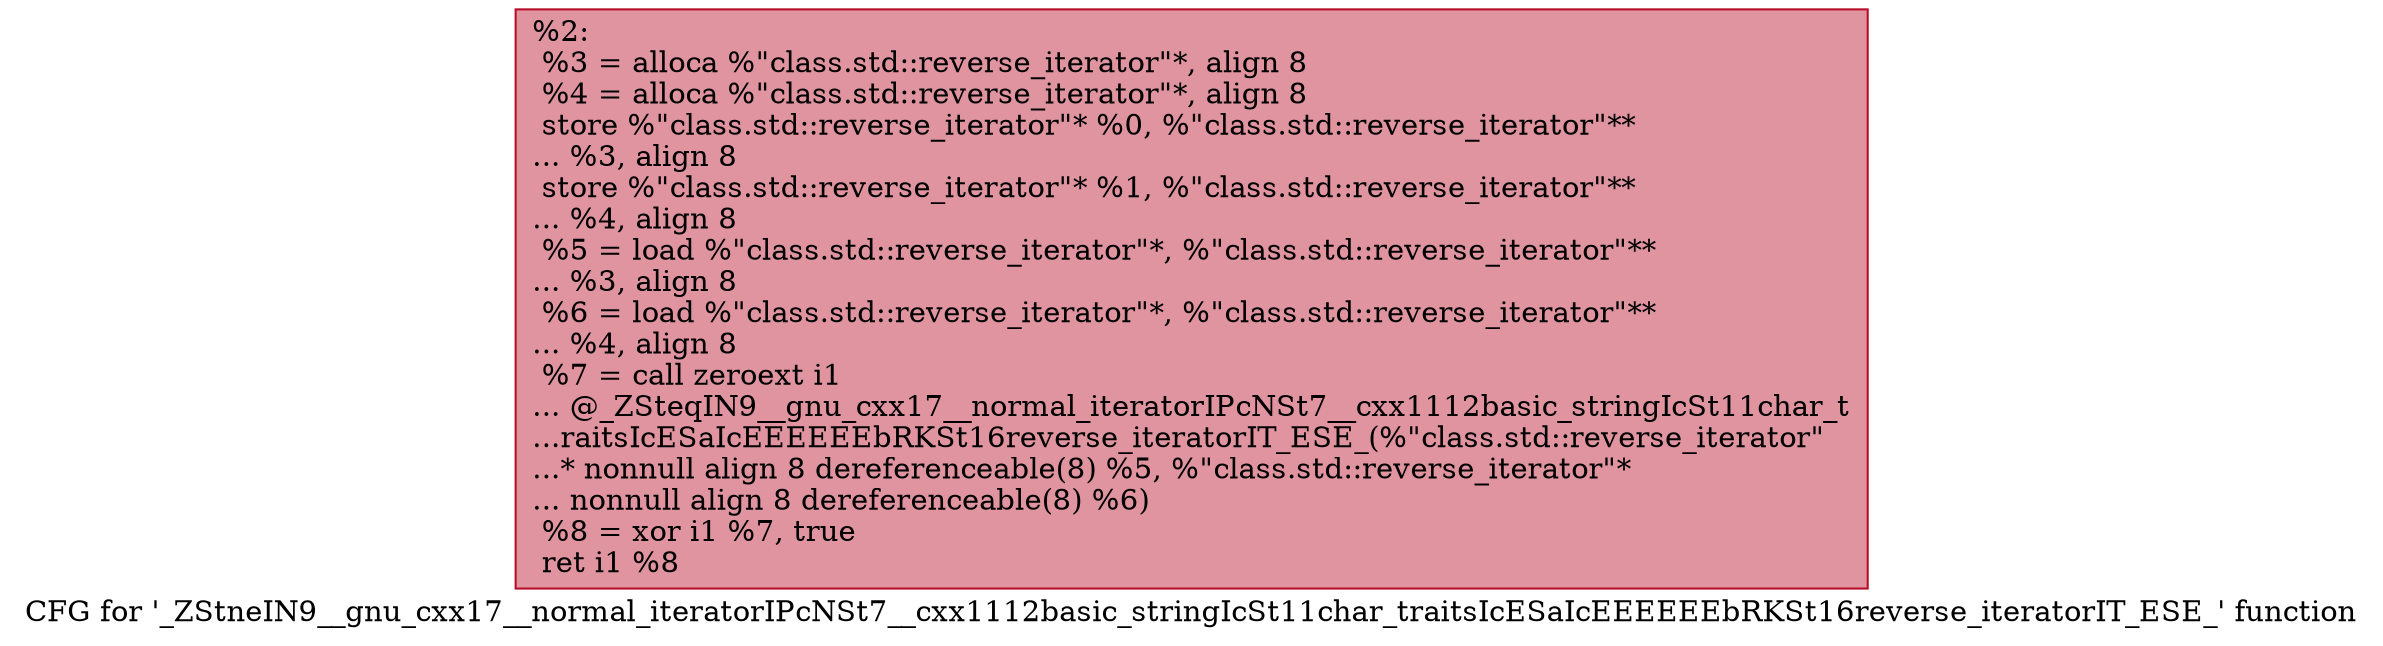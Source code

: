 digraph "CFG for '_ZStneIN9__gnu_cxx17__normal_iteratorIPcNSt7__cxx1112basic_stringIcSt11char_traitsIcESaIcEEEEEEbRKSt16reverse_iteratorIT_ESE_' function" {
	label="CFG for '_ZStneIN9__gnu_cxx17__normal_iteratorIPcNSt7__cxx1112basic_stringIcSt11char_traitsIcESaIcEEEEEEbRKSt16reverse_iteratorIT_ESE_' function";

	Node0x55841197c7b0 [shape=record,color="#b70d28ff", style=filled, fillcolor="#b70d2870",label="{%2:\l  %3 = alloca %\"class.std::reverse_iterator\"*, align 8\l  %4 = alloca %\"class.std::reverse_iterator\"*, align 8\l  store %\"class.std::reverse_iterator\"* %0, %\"class.std::reverse_iterator\"**\l... %3, align 8\l  store %\"class.std::reverse_iterator\"* %1, %\"class.std::reverse_iterator\"**\l... %4, align 8\l  %5 = load %\"class.std::reverse_iterator\"*, %\"class.std::reverse_iterator\"**\l... %3, align 8\l  %6 = load %\"class.std::reverse_iterator\"*, %\"class.std::reverse_iterator\"**\l... %4, align 8\l  %7 = call zeroext i1\l... @_ZSteqIN9__gnu_cxx17__normal_iteratorIPcNSt7__cxx1112basic_stringIcSt11char_t\l...raitsIcESaIcEEEEEEbRKSt16reverse_iteratorIT_ESE_(%\"class.std::reverse_iterator\"\l...* nonnull align 8 dereferenceable(8) %5, %\"class.std::reverse_iterator\"*\l... nonnull align 8 dereferenceable(8) %6)\l  %8 = xor i1 %7, true\l  ret i1 %8\l}"];
}
